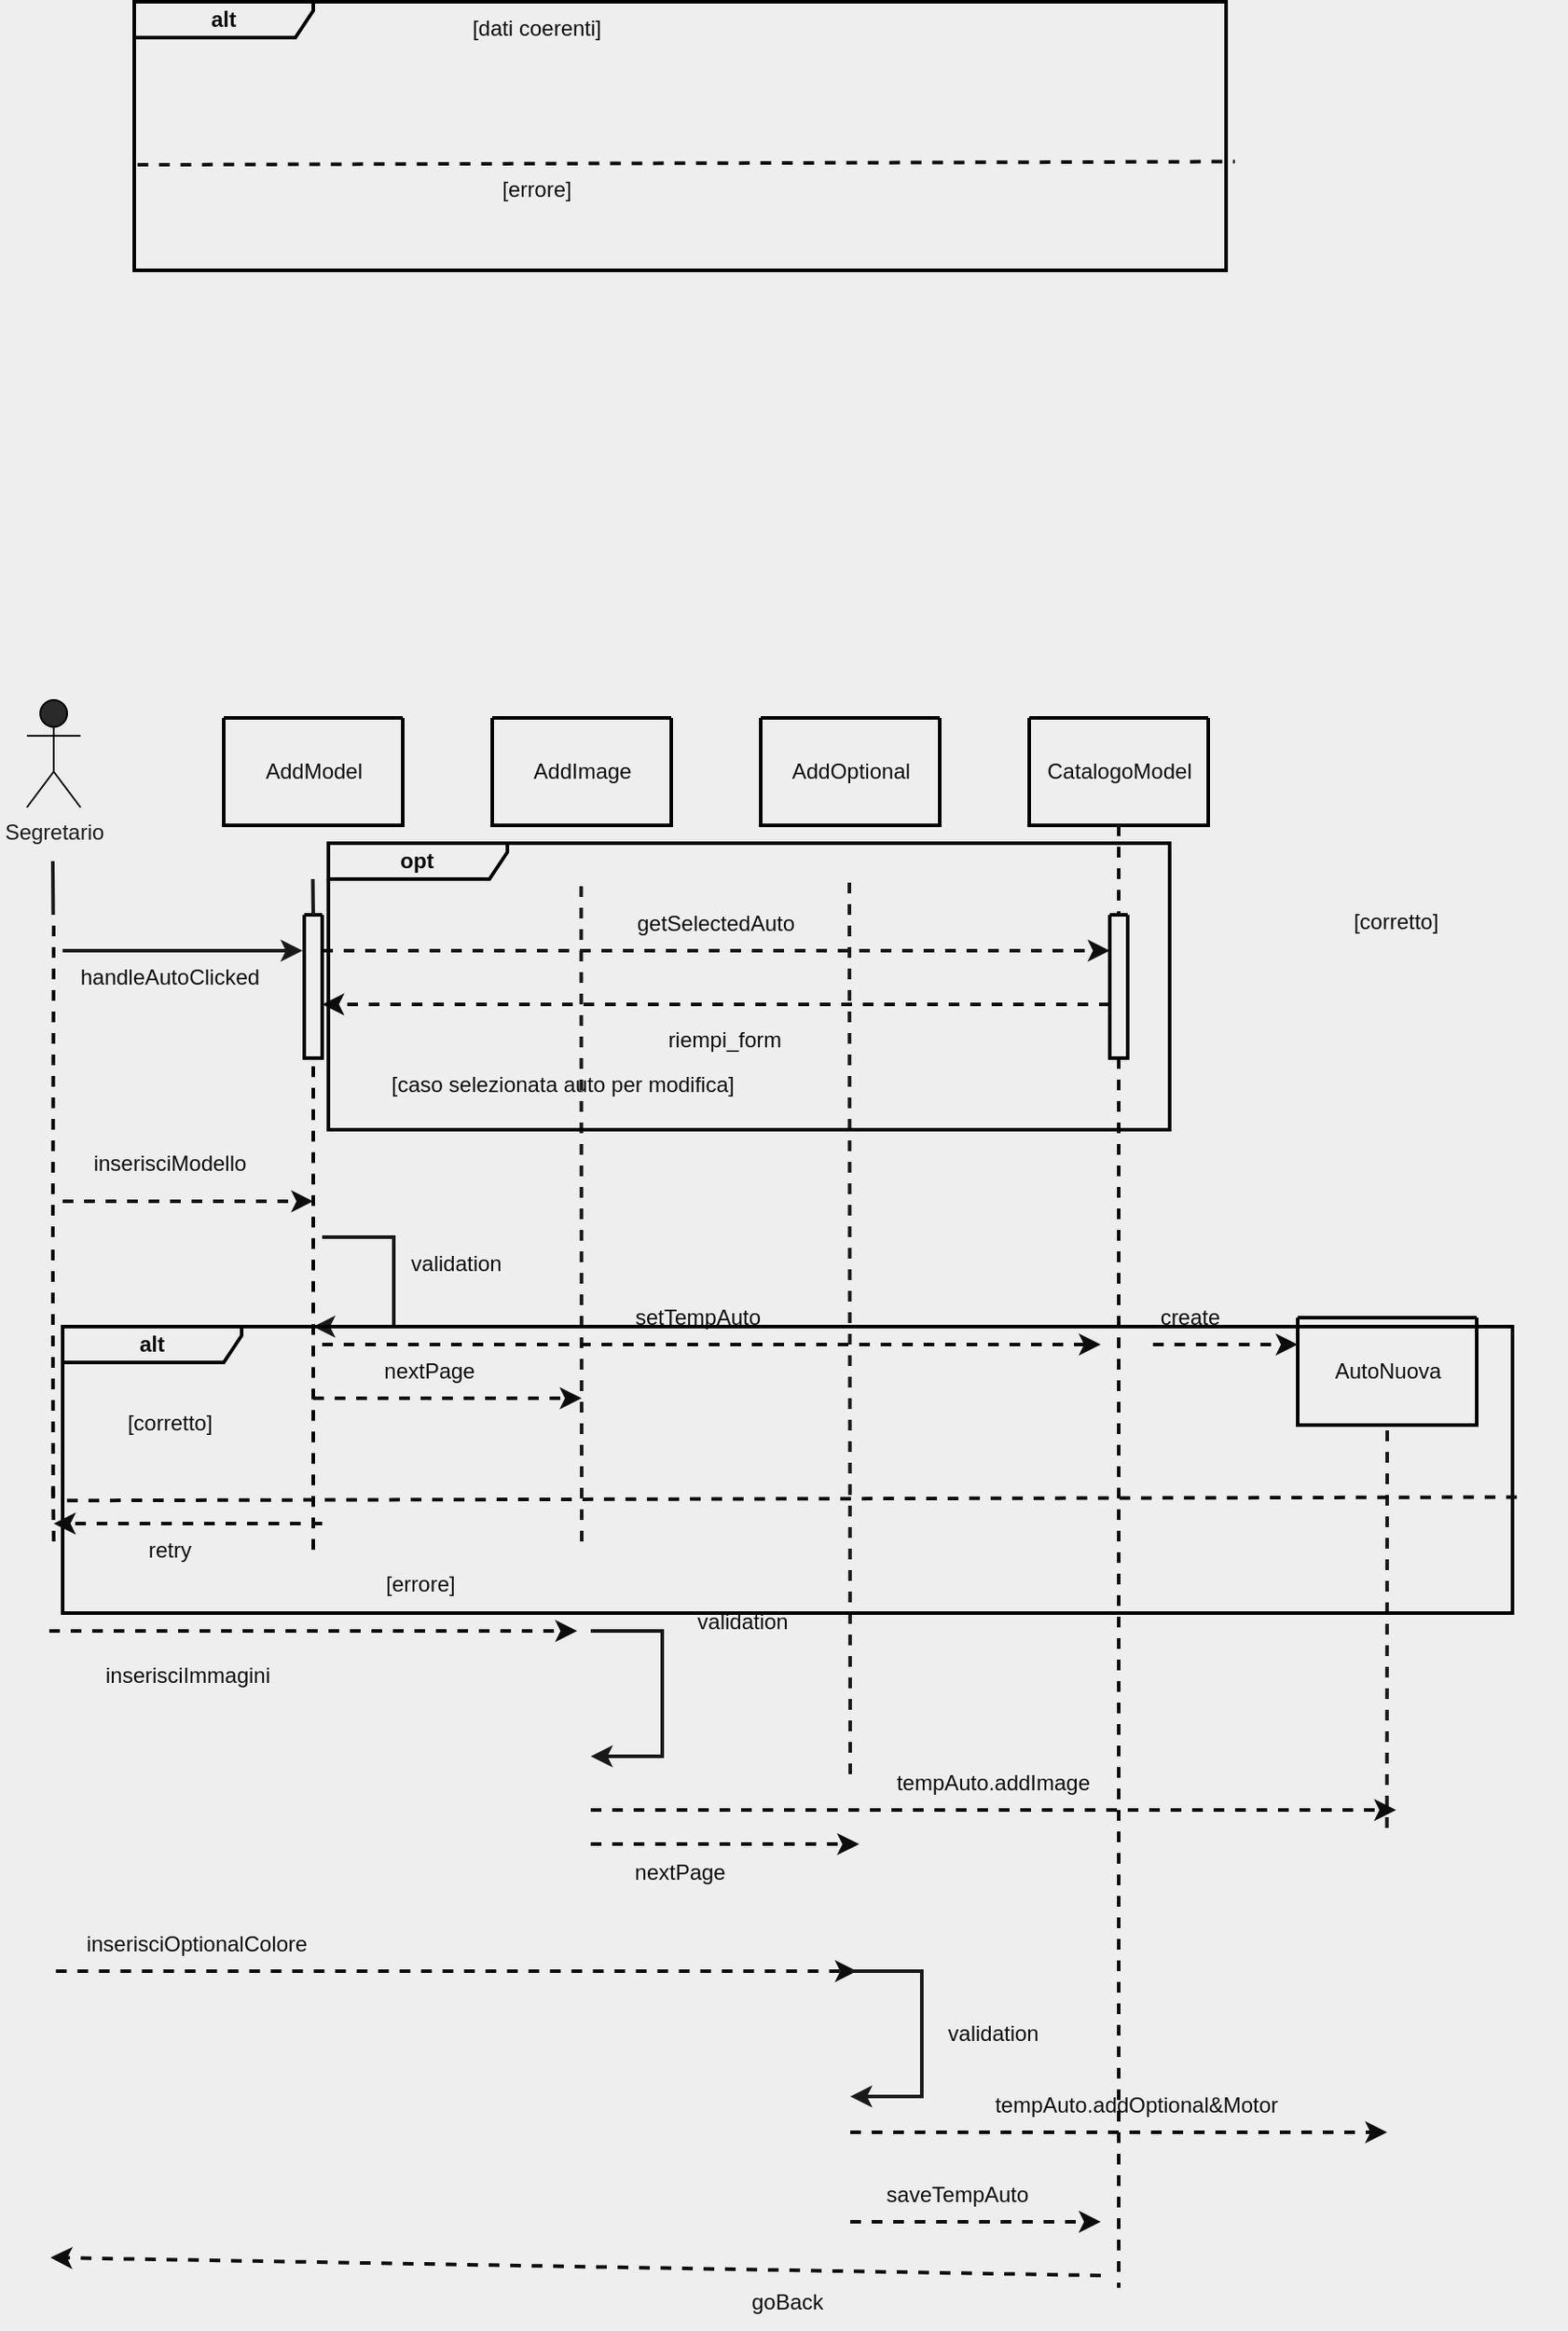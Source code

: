 <mxfile version="20.5.3" type="embed"><diagram id="ERxrzM34JgP0kjhDalQf" name="Page-1"><mxGraphModel dx="1094" dy="849" grid="1" gridSize="10" guides="1" tooltips="1" connect="1" arrows="1" fold="1" page="0" pageScale="1" pageWidth="827" pageHeight="1169" background="#EEEEEE" math="0" shadow="0"><root><mxCell id="0"/><mxCell id="1" parent="0"/><mxCell id="224" value="Segretario" style="shape=umlActor;verticalLabelPosition=bottom;verticalAlign=top;html=1;outlineConnect=0;fillColor=#2A2A2A;strokeColor=#000000;fontColor=#1C1C1C;" parent="1" vertex="1"><mxGeometry x="-80" y="50" width="30" height="60" as="geometry"/></mxCell><mxCell id="225" value="" style="endArrow=none;html=1;rounded=0;fontColor=#0D0D0D;strokeColor=#191919;strokeWidth=2;" parent="1" edge="1"><mxGeometry width="50" height="50" relative="1" as="geometry"><mxPoint x="-65.269" y="170" as="sourcePoint"/><mxPoint x="-65.5" y="140" as="targetPoint"/></mxGeometry></mxCell><mxCell id="228" value="" style="swimlane;startSize=0;strokeColor=#000000;fontColor=#0D0D0D;fillColor=#2A2A2A;strokeWidth=2;" parent="1" vertex="1"><mxGeometry x="30" y="60" width="100" height="60" as="geometry"/></mxCell><mxCell id="230" value="AddModel" style="text;html=1;align=center;verticalAlign=middle;resizable=0;points=[];autosize=1;strokeColor=none;fillColor=none;fontColor=#0D0D0D;" parent="228" vertex="1"><mxGeometry x="10" y="15" width="80" height="30" as="geometry"/></mxCell><mxCell id="231" value="" style="swimlane;startSize=0;strokeColor=#000000;fontColor=#0D0D0D;fillColor=#2A2A2A;strokeWidth=2;" parent="1" vertex="1"><mxGeometry x="180" y="60" width="100" height="60" as="geometry"/></mxCell><mxCell id="232" value="AddImage" style="text;html=1;align=center;verticalAlign=middle;resizable=0;points=[];autosize=1;strokeColor=none;fillColor=none;fontColor=#0D0D0D;" parent="231" vertex="1"><mxGeometry x="10" y="15" width="80" height="30" as="geometry"/></mxCell><mxCell id="234" value="" style="endArrow=classic;html=1;rounded=0;strokeColor=#191919;strokeWidth=2;fontColor=#0D0D0D;entryX=-0.092;entryY=0.25;entryDx=0;entryDy=0;entryPerimeter=0;" parent="1" target="266" edge="1"><mxGeometry width="50" height="50" relative="1" as="geometry"><mxPoint x="-60" y="190" as="sourcePoint"/><mxPoint x="80" y="190" as="targetPoint"/></mxGeometry></mxCell><mxCell id="237" value="handleAutoClicked" style="text;html=1;strokeColor=none;fillColor=none;align=center;verticalAlign=middle;whiteSpace=wrap;rounded=0;labelBackgroundColor=none;strokeWidth=2;fontColor=#0D0D0D;" parent="1" vertex="1"><mxGeometry x="-30" y="190" width="60" height="30" as="geometry"/></mxCell><mxCell id="299" style="edgeStyle=orthogonalEdgeStyle;rounded=0;orthogonalLoop=1;jettySize=auto;html=1;exitX=1;exitY=0.25;exitDx=0;exitDy=0;dashed=1;strokeColor=#0D0D0D;strokeWidth=2;endArrow=classic;endFill=1;entryX=0;entryY=0.25;entryDx=0;entryDy=0;" edge="1" parent="1" source="266" target="298"><mxGeometry relative="1" as="geometry"/></mxCell><mxCell id="266" value="" style="swimlane;startSize=0;labelBackgroundColor=none;strokeColor=#000000;strokeWidth=2;fontColor=#0D0D0D;fillColor=#2A2A2A;" parent="1" vertex="1"><mxGeometry x="75" y="170" width="10" height="80" as="geometry"/></mxCell><mxCell id="267" value="" style="endArrow=none;html=1;rounded=0;fontColor=#0D0D0D;strokeColor=#191919;strokeWidth=2;" parent="1" edge="1"><mxGeometry width="50" height="50" relative="1" as="geometry"><mxPoint x="80" y="170" as="sourcePoint"/><mxPoint x="79.76" y="150" as="targetPoint"/></mxGeometry></mxCell><mxCell id="269" value="" style="endArrow=none;html=1;rounded=0;fontColor=#0D0D0D;strokeColor=#191919;strokeWidth=2;dashed=1;" parent="1" edge="1"><mxGeometry width="50" height="50" relative="1" as="geometry"><mxPoint x="230" y="520" as="sourcePoint"/><mxPoint x="229.69" y="150.0" as="targetPoint"/></mxGeometry></mxCell><mxCell id="271" value="" style="endArrow=none;dashed=1;html=1;rounded=0;entryX=0.5;entryY=1;entryDx=0;entryDy=0;strokeWidth=2;strokeColor=#000000;" parent="1" target="266" edge="1"><mxGeometry width="50" height="50" relative="1" as="geometry"><mxPoint x="80" y="524.571" as="sourcePoint"/><mxPoint x="120" y="290" as="targetPoint"/><Array as="points"><mxPoint x="80" y="400"/><mxPoint x="80" y="350"/></Array></mxGeometry></mxCell><mxCell id="274" value="" style="endArrow=none;dashed=1;html=1;rounded=0;exitX=0.622;exitY=0;exitDx=0;exitDy=0;exitPerimeter=0;strokeWidth=2;strokeColor=#000000;" parent="1" edge="1"><mxGeometry width="50" height="50" relative="1" as="geometry"><mxPoint x="-65.48" y="350" as="sourcePoint"/><mxPoint x="-65" y="170" as="targetPoint"/></mxGeometry></mxCell><mxCell id="275" value="" style="endArrow=none;dashed=1;html=1;rounded=0;entryX=0.5;entryY=1;entryDx=0;entryDy=0;strokeWidth=2;strokeColor=#000000;" parent="1" edge="1"><mxGeometry width="50" height="50" relative="1" as="geometry"><mxPoint x="-65.28" y="495" as="sourcePoint"/><mxPoint x="-65.48" y="355" as="targetPoint"/></mxGeometry></mxCell><mxCell id="276" value="" style="endArrow=none;dashed=1;html=1;rounded=0;entryX=0.5;entryY=1;entryDx=0;entryDy=0;exitX=0.5;exitY=0;exitDx=0;exitDy=0;strokeWidth=2;strokeColor=#000000;startArrow=none;" parent="1" edge="1"><mxGeometry width="50" height="50" relative="1" as="geometry"><mxPoint x="-65" y="520" as="sourcePoint"/><mxPoint x="-65.38" y="490" as="targetPoint"/></mxGeometry></mxCell><mxCell id="278" value="" style="endArrow=none;dashed=1;html=1;rounded=0;entryX=0.5;entryY=1;entryDx=0;entryDy=0;exitX=0.622;exitY=0;exitDx=0;exitDy=0;exitPerimeter=0;strokeWidth=2;strokeColor=#000000;" parent="1" edge="1"><mxGeometry width="50" height="50" relative="1" as="geometry"><mxPoint x="-65.48" y="590" as="sourcePoint"/><mxPoint x="-65" y="590" as="targetPoint"/></mxGeometry></mxCell><mxCell id="288" value="" style="swimlane;startSize=0;strokeColor=#000000;fontColor=#0D0D0D;fillColor=#2A2A2A;strokeWidth=2;" vertex="1" parent="1"><mxGeometry x="330" y="60" width="100" height="60" as="geometry"/></mxCell><mxCell id="289" value="AddOptional" style="text;html=1;align=center;verticalAlign=middle;resizable=0;points=[];autosize=1;strokeColor=none;fillColor=none;fontColor=#0D0D0D;" vertex="1" parent="288"><mxGeometry x="5" y="15" width="90" height="30" as="geometry"/></mxCell><mxCell id="297" style="edgeStyle=orthogonalEdgeStyle;rounded=0;orthogonalLoop=1;jettySize=auto;html=1;strokeColor=#0D0D0D;endArrow=none;endFill=0;dashed=1;strokeWidth=2;startArrow=none;" edge="1" parent="1" source="298"><mxGeometry relative="1" as="geometry"><mxPoint x="530" y="936.857" as="targetPoint"/></mxGeometry></mxCell><mxCell id="290" value="" style="swimlane;startSize=0;strokeColor=#000000;fontColor=#0D0D0D;fillColor=#2A2A2A;strokeWidth=2;" vertex="1" parent="1"><mxGeometry x="480" y="60" width="100" height="60" as="geometry"/></mxCell><mxCell id="291" value="CatalogoModel" style="text;html=1;align=center;verticalAlign=middle;resizable=0;points=[];autosize=1;strokeColor=none;fillColor=none;fontColor=#0D0D0D;" vertex="1" parent="290"><mxGeometry y="15" width="100" height="30" as="geometry"/></mxCell><mxCell id="298" value="" style="swimlane;startSize=0;labelBackgroundColor=none;strokeColor=#000000;strokeWidth=2;fontColor=#0D0D0D;fillColor=#2A2A2A;" vertex="1" parent="1"><mxGeometry x="525" y="170" width="10" height="80" as="geometry"/></mxCell><mxCell id="302" value="" style="edgeStyle=orthogonalEdgeStyle;rounded=0;orthogonalLoop=1;jettySize=auto;html=1;strokeColor=#0D0D0D;endArrow=none;endFill=0;dashed=1;strokeWidth=2;" edge="1" parent="1" source="290" target="298"><mxGeometry relative="1" as="geometry"><mxPoint x="530" y="150" as="sourcePoint"/><mxPoint x="530" y="480" as="targetPoint"/></mxGeometry></mxCell><mxCell id="311" style="edgeStyle=orthogonalEdgeStyle;rounded=0;orthogonalLoop=1;jettySize=auto;html=1;exitX=1;exitY=0.25;exitDx=0;exitDy=0;dashed=1;strokeColor=#0D0D0D;strokeWidth=2;endArrow=classic;endFill=1;" edge="1" parent="1"><mxGeometry relative="1" as="geometry"><mxPoint x="525" y="220" as="sourcePoint"/><mxPoint x="85" y="220" as="targetPoint"/></mxGeometry></mxCell><mxCell id="320" value="getSelectedAuto" style="text;html=1;strokeColor=none;fillColor=none;align=center;verticalAlign=middle;whiteSpace=wrap;rounded=0;labelBackgroundColor=none;strokeWidth=2;fontColor=#0D0D0D;" vertex="1" parent="1"><mxGeometry x="275" y="160" width="60" height="30" as="geometry"/></mxCell><mxCell id="321" value="riempi_form" style="text;html=1;strokeColor=none;fillColor=none;align=center;verticalAlign=middle;whiteSpace=wrap;rounded=0;labelBackgroundColor=none;strokeWidth=2;fontColor=#0D0D0D;" vertex="1" parent="1"><mxGeometry x="250" y="230" width="120" height="20" as="geometry"/></mxCell><mxCell id="324" value="" style="endArrow=classic;html=1;rounded=0;dashed=1;strokeColor=#0D0D0D;strokeWidth=2;" edge="1" parent="1"><mxGeometry width="50" height="50" relative="1" as="geometry"><mxPoint x="-60" y="330" as="sourcePoint"/><mxPoint x="80" y="330" as="targetPoint"/></mxGeometry></mxCell><mxCell id="325" value="inserisciModello" style="text;html=1;strokeColor=none;fillColor=none;align=center;verticalAlign=middle;whiteSpace=wrap;rounded=0;labelBackgroundColor=none;strokeWidth=2;fontColor=#0D0D0D;" vertex="1" parent="1"><mxGeometry x="-30" y="294" width="60" height="30" as="geometry"/></mxCell><mxCell id="329" value="" style="group" vertex="1" connectable="0" parent="1"><mxGeometry x="-20" y="-340" width="610" height="150" as="geometry"/></mxCell><mxCell id="330" value="&lt;b&gt;alt&lt;/b&gt;" style="shape=umlFrame;whiteSpace=wrap;html=1;labelBackgroundColor=none;strokeColor=#000000;strokeWidth=2;fontColor=#0D0D0D;fillColor=none;width=100;height=20;" vertex="1" parent="329"><mxGeometry width="610" height="150" as="geometry"/></mxCell><mxCell id="331" value="" style="endArrow=none;html=1;rounded=0;dashed=1;strokeColor=#0D0D0D;strokeWidth=2;exitX=0.003;exitY=0.607;exitDx=0;exitDy=0;exitPerimeter=0;entryX=1.008;entryY=0.595;entryDx=0;entryDy=0;entryPerimeter=0;" edge="1" parent="329" source="330" target="330"><mxGeometry width="50" height="50" relative="1" as="geometry"><mxPoint x="280" as="sourcePoint"/><mxPoint x="330" y="-50" as="targetPoint"/></mxGeometry></mxCell><mxCell id="332" value="[dati coerenti]" style="text;html=1;strokeColor=none;fillColor=none;align=center;verticalAlign=middle;whiteSpace=wrap;rounded=0;labelBackgroundColor=none;strokeWidth=2;fontColor=#0D0D0D;" vertex="1" parent="329"><mxGeometry x="130" width="190" height="30" as="geometry"/></mxCell><mxCell id="333" value="[errore]" style="text;html=1;strokeColor=none;fillColor=none;align=center;verticalAlign=middle;whiteSpace=wrap;rounded=0;labelBackgroundColor=none;strokeWidth=2;fontColor=#0D0D0D;" vertex="1" parent="329"><mxGeometry x="130" y="90" width="190" height="30" as="geometry"/></mxCell><mxCell id="335" value="" style="endArrow=classic;html=1;rounded=0;dashed=1;strokeColor=#0D0D0D;strokeWidth=2;" edge="1" parent="1"><mxGeometry width="50" height="50" relative="1" as="geometry"><mxPoint x="85" y="410" as="sourcePoint"/><mxPoint x="520" y="410" as="targetPoint"/></mxGeometry></mxCell><mxCell id="336" value="setTempAuto" style="text;html=1;strokeColor=none;fillColor=none;align=center;verticalAlign=middle;whiteSpace=wrap;rounded=0;labelBackgroundColor=none;strokeWidth=2;fontColor=#0D0D0D;" vertex="1" parent="1"><mxGeometry x="235" y="380" width="120" height="30" as="geometry"/></mxCell><mxCell id="338" value="" style="endArrow=classic;html=1;rounded=0;dashed=1;strokeColor=#0D0D0D;strokeWidth=2;" edge="1" parent="1"><mxGeometry width="50" height="50" relative="1" as="geometry"><mxPoint x="80" y="440" as="sourcePoint"/><mxPoint x="230" y="440" as="targetPoint"/></mxGeometry></mxCell><mxCell id="340" value="nextPage" style="text;html=1;strokeColor=none;fillColor=none;align=center;verticalAlign=middle;whiteSpace=wrap;rounded=0;labelBackgroundColor=none;strokeWidth=2;fontColor=#0D0D0D;" vertex="1" parent="1"><mxGeometry x="85" y="410" width="120" height="30" as="geometry"/></mxCell><mxCell id="341" value="" style="endArrow=classic;html=1;rounded=0;dashed=1;strokeColor=#0D0D0D;strokeWidth=2;" edge="1" parent="1"><mxGeometry width="50" height="50" relative="1" as="geometry"><mxPoint x="-67.5" y="570" as="sourcePoint"/><mxPoint x="227.5" y="570" as="targetPoint"/></mxGeometry></mxCell><mxCell id="342" value="inserisciImmagini" style="text;html=1;strokeColor=none;fillColor=none;align=center;verticalAlign=middle;whiteSpace=wrap;rounded=0;labelBackgroundColor=none;strokeWidth=2;fontColor=#0D0D0D;" vertex="1" parent="1"><mxGeometry x="-50" y="580" width="120" height="30" as="geometry"/></mxCell><mxCell id="344" value="" style="swimlane;startSize=0;strokeColor=#000000;fontColor=#0D0D0D;fillColor=#2A2A2A;strokeWidth=2;" vertex="1" parent="1"><mxGeometry x="630" y="395" width="100" height="60" as="geometry"/></mxCell><mxCell id="345" value="AutoNuova" style="text;html=1;align=center;verticalAlign=middle;resizable=0;points=[];autosize=1;strokeColor=none;fillColor=none;fontColor=#0D0D0D;" vertex="1" parent="344"><mxGeometry x="10" y="15" width="80" height="30" as="geometry"/></mxCell><mxCell id="350" value="" style="endArrow=classic;html=1;rounded=0;dashed=1;strokeColor=#0D0D0D;strokeWidth=2;entryX=0;entryY=0.25;entryDx=0;entryDy=0;" edge="1" parent="1" target="344"><mxGeometry width="50" height="50" relative="1" as="geometry"><mxPoint x="549.143" y="410" as="sourcePoint"/><mxPoint x="530" y="420" as="targetPoint"/></mxGeometry></mxCell><mxCell id="351" value="create" style="text;html=1;strokeColor=none;fillColor=none;align=center;verticalAlign=middle;whiteSpace=wrap;rounded=0;labelBackgroundColor=none;strokeWidth=2;fontColor=#0D0D0D;" vertex="1" parent="1"><mxGeometry x="510" y="380" width="120" height="30" as="geometry"/></mxCell><mxCell id="353" value="" style="endArrow=classic;html=1;rounded=0;strokeColor=#191919;strokeWidth=2;fontColor=#0D0D0D;" edge="1" parent="1"><mxGeometry width="50" height="50" relative="1" as="geometry"><mxPoint x="235" y="570" as="sourcePoint"/><mxPoint x="235" y="640" as="targetPoint"/><Array as="points"><mxPoint x="275" y="570"/><mxPoint x="275" y="640"/></Array></mxGeometry></mxCell><mxCell id="354" value="validation" style="text;html=1;strokeColor=none;fillColor=none;align=center;verticalAlign=middle;whiteSpace=wrap;rounded=0;labelBackgroundColor=none;strokeWidth=2;fontColor=#0D0D0D;" vertex="1" parent="1"><mxGeometry x="260" y="550" width="120" height="30" as="geometry"/></mxCell><mxCell id="355" value="" style="endArrow=classic;html=1;rounded=0;dashed=1;strokeColor=#0D0D0D;strokeWidth=2;" edge="1" parent="1"><mxGeometry width="50" height="50" relative="1" as="geometry"><mxPoint x="235" y="689.05" as="sourcePoint"/><mxPoint x="385" y="689.05" as="targetPoint"/></mxGeometry></mxCell><mxCell id="356" value="nextPage" style="text;html=1;strokeColor=none;fillColor=none;align=center;verticalAlign=middle;whiteSpace=wrap;rounded=0;labelBackgroundColor=none;strokeWidth=2;fontColor=#0D0D0D;" vertex="1" parent="1"><mxGeometry x="225" y="690" width="120" height="30" as="geometry"/></mxCell><mxCell id="357" value="" style="endArrow=none;html=1;rounded=0;fontColor=#0D0D0D;strokeColor=#191919;strokeWidth=2;dashed=1;" edge="1" parent="1"><mxGeometry width="50" height="50" relative="1" as="geometry"><mxPoint x="380" y="650" as="sourcePoint"/><mxPoint x="379.52" y="150" as="targetPoint"/></mxGeometry></mxCell><mxCell id="358" value="" style="endArrow=none;html=1;rounded=0;fontColor=#0D0D0D;strokeColor=#191919;strokeWidth=2;dashed=1;entryX=0.5;entryY=1;entryDx=0;entryDy=0;" edge="1" parent="1" target="344"><mxGeometry width="50" height="50" relative="1" as="geometry"><mxPoint x="679.83" y="680" as="sourcePoint"/><mxPoint x="679.52" y="310" as="targetPoint"/></mxGeometry></mxCell><mxCell id="359" value="" style="endArrow=classic;html=1;rounded=0;dashed=1;strokeColor=#0D0D0D;strokeWidth=2;" edge="1" parent="1"><mxGeometry width="50" height="50" relative="1" as="geometry"><mxPoint x="235" y="670" as="sourcePoint"/><mxPoint x="685" y="670" as="targetPoint"/></mxGeometry></mxCell><mxCell id="360" value="tempAuto.addImage" style="text;html=1;strokeColor=none;fillColor=none;align=center;verticalAlign=middle;whiteSpace=wrap;rounded=0;labelBackgroundColor=none;strokeWidth=2;fontColor=#0D0D0D;" vertex="1" parent="1"><mxGeometry x="400" y="640" width="120" height="30" as="geometry"/></mxCell><mxCell id="364" value="" style="endArrow=classic;html=1;rounded=0;dashed=1;strokeColor=#0D0D0D;strokeWidth=2;" edge="1" parent="1"><mxGeometry width="50" height="50" relative="1" as="geometry"><mxPoint x="-63.75" y="760" as="sourcePoint"/><mxPoint x="383.75" y="760" as="targetPoint"/></mxGeometry></mxCell><mxCell id="365" value="inserisciOptionalColore" style="text;html=1;strokeColor=none;fillColor=none;align=center;verticalAlign=middle;whiteSpace=wrap;rounded=0;labelBackgroundColor=none;strokeWidth=2;fontColor=#0D0D0D;" vertex="1" parent="1"><mxGeometry x="-45" y="730" width="120" height="30" as="geometry"/></mxCell><mxCell id="366" value="" style="endArrow=classic;html=1;rounded=0;strokeColor=#191919;strokeWidth=2;fontColor=#0D0D0D;" edge="1" parent="1"><mxGeometry width="50" height="50" relative="1" as="geometry"><mxPoint x="380" y="760" as="sourcePoint"/><mxPoint x="380" y="830" as="targetPoint"/><Array as="points"><mxPoint x="420" y="760"/><mxPoint x="420" y="830"/></Array></mxGeometry></mxCell><mxCell id="367" value="validation" style="text;html=1;strokeColor=none;fillColor=none;align=center;verticalAlign=middle;whiteSpace=wrap;rounded=0;labelBackgroundColor=none;strokeWidth=2;fontColor=#0D0D0D;" vertex="1" parent="1"><mxGeometry x="400" y="780" width="120" height="30" as="geometry"/></mxCell><mxCell id="368" value="" style="endArrow=classic;html=1;rounded=0;dashed=1;strokeColor=#0D0D0D;strokeWidth=2;" edge="1" parent="1"><mxGeometry width="50" height="50" relative="1" as="geometry"><mxPoint x="380" y="850" as="sourcePoint"/><mxPoint x="680" y="850" as="targetPoint"/></mxGeometry></mxCell><mxCell id="369" value="tempAuto.addOptional&amp;amp;Motor" style="text;html=1;strokeColor=none;fillColor=none;align=center;verticalAlign=middle;whiteSpace=wrap;rounded=0;labelBackgroundColor=none;strokeWidth=2;fontColor=#0D0D0D;" vertex="1" parent="1"><mxGeometry x="480" y="820" width="120" height="30" as="geometry"/></mxCell><mxCell id="371" value="" style="group" vertex="1" connectable="0" parent="1"><mxGeometry x="100" y="130" width="598.44" height="420" as="geometry"/></mxCell><mxCell id="374" value="[caso selezionata auto per modifica]" style="text;html=1;strokeColor=none;fillColor=none;align=center;verticalAlign=middle;whiteSpace=wrap;rounded=0;labelBackgroundColor=none;strokeWidth=2;fontColor=#0D0D0D;" vertex="1" parent="371"><mxGeometry x="-23.115" y="120" width="285.082" height="30" as="geometry"/></mxCell><mxCell id="372" value="&lt;b&gt;opt&lt;/b&gt;" style="shape=umlFrame;whiteSpace=wrap;html=1;labelBackgroundColor=none;strokeColor=#000000;strokeWidth=2;fontColor=#0D0D0D;fillColor=none;width=100;height=20;" vertex="1" parent="371"><mxGeometry x="-11.56" width="470" height="160" as="geometry"/></mxCell><mxCell id="376" value="" style="endArrow=classic;html=1;rounded=0;strokeColor=#191919;strokeWidth=2;fontColor=#0D0D0D;" edge="1" parent="1"><mxGeometry width="50" height="50" relative="1" as="geometry"><mxPoint x="85" y="350" as="sourcePoint"/><mxPoint x="80" y="400" as="targetPoint"/><Array as="points"><mxPoint x="125" y="350"/><mxPoint x="125" y="400"/></Array></mxGeometry></mxCell><mxCell id="379" value="&lt;b&gt;alt&lt;/b&gt;" style="shape=umlFrame;whiteSpace=wrap;html=1;labelBackgroundColor=none;strokeColor=#000000;strokeWidth=2;fontColor=#0D0D0D;fillColor=none;width=100;height=20;" vertex="1" parent="1"><mxGeometry x="-60" y="400" width="810" height="160" as="geometry"/></mxCell><mxCell id="377" value="validation" style="text;html=1;strokeColor=none;fillColor=none;align=center;verticalAlign=middle;whiteSpace=wrap;rounded=0;labelBackgroundColor=none;strokeWidth=2;fontColor=#0D0D0D;" vertex="1" parent="1"><mxGeometry x="100" y="350" width="120" height="30" as="geometry"/></mxCell><mxCell id="380" value="" style="endArrow=none;html=1;rounded=0;dashed=1;strokeColor=#0D0D0D;strokeWidth=2;exitX=0.003;exitY=0.607;exitDx=0;exitDy=0;exitPerimeter=0;entryX=1.008;entryY=0.595;entryDx=0;entryDy=0;entryPerimeter=0;" edge="1" parent="1" source="379" target="379"><mxGeometry width="50" height="50" relative="1" as="geometry"><mxPoint x="368.44" y="310" as="sourcePoint"/><mxPoint x="418.44" y="230" as="targetPoint"/></mxGeometry></mxCell><mxCell id="381" value="[corretto]" style="text;html=1;strokeColor=none;fillColor=none;align=center;verticalAlign=middle;whiteSpace=wrap;rounded=0;labelBackgroundColor=none;strokeWidth=2;fontColor=#0D0D0D;" vertex="1" parent="1"><mxGeometry x="590" y="150" width="190" height="48" as="geometry"/></mxCell><mxCell id="382" value="[errore]" style="text;html=1;strokeColor=none;fillColor=none;align=center;verticalAlign=middle;whiteSpace=wrap;rounded=0;labelBackgroundColor=none;strokeWidth=2;fontColor=#0D0D0D;" vertex="1" parent="1"><mxGeometry x="45" y="520" width="190" height="48" as="geometry"/></mxCell><mxCell id="383" value="" style="endArrow=classic;html=1;rounded=0;dashed=1;strokeColor=#0D0D0D;strokeWidth=2;" edge="1" parent="1"><mxGeometry width="50" height="50" relative="1" as="geometry"><mxPoint x="85" y="510" as="sourcePoint"/><mxPoint x="-65" y="510" as="targetPoint"/></mxGeometry></mxCell><mxCell id="384" value="retry" style="text;html=1;strokeColor=none;fillColor=none;align=center;verticalAlign=middle;whiteSpace=wrap;rounded=0;labelBackgroundColor=none;strokeWidth=2;fontColor=#0D0D0D;" vertex="1" parent="1"><mxGeometry x="-30" y="510" width="60" height="30" as="geometry"/></mxCell><mxCell id="386" value="[corretto]" style="text;html=1;strokeColor=none;fillColor=none;align=center;verticalAlign=middle;whiteSpace=wrap;rounded=0;labelBackgroundColor=none;strokeWidth=2;fontColor=#0D0D0D;" vertex="1" parent="1"><mxGeometry x="-95" y="430" width="190" height="48" as="geometry"/></mxCell><mxCell id="391" value="" style="endArrow=classic;html=1;rounded=0;dashed=1;strokeColor=#0D0D0D;strokeWidth=2;" edge="1" parent="1"><mxGeometry width="50" height="50" relative="1" as="geometry"><mxPoint x="380" y="900" as="sourcePoint"/><mxPoint x="520" y="900" as="targetPoint"/></mxGeometry></mxCell><mxCell id="392" value="saveTempAuto" style="text;html=1;strokeColor=none;fillColor=none;align=center;verticalAlign=middle;whiteSpace=wrap;rounded=0;labelBackgroundColor=none;strokeWidth=2;fontColor=#0D0D0D;" vertex="1" parent="1"><mxGeometry x="380" y="870" width="120" height="30" as="geometry"/></mxCell><mxCell id="393" value="" style="endArrow=classic;html=1;rounded=0;dashed=1;strokeColor=#0D0D0D;strokeWidth=2;" edge="1" parent="1"><mxGeometry width="50" height="50" relative="1" as="geometry"><mxPoint x="520" y="930" as="sourcePoint"/><mxPoint x="-66.857" y="920" as="targetPoint"/></mxGeometry></mxCell><mxCell id="394" value="goBack" style="text;html=1;strokeColor=none;fillColor=none;align=center;verticalAlign=middle;whiteSpace=wrap;rounded=0;labelBackgroundColor=none;strokeWidth=2;fontColor=#0D0D0D;" vertex="1" parent="1"><mxGeometry x="285" y="930" width="120" height="30" as="geometry"/></mxCell></root></mxGraphModel></diagram></mxfile>